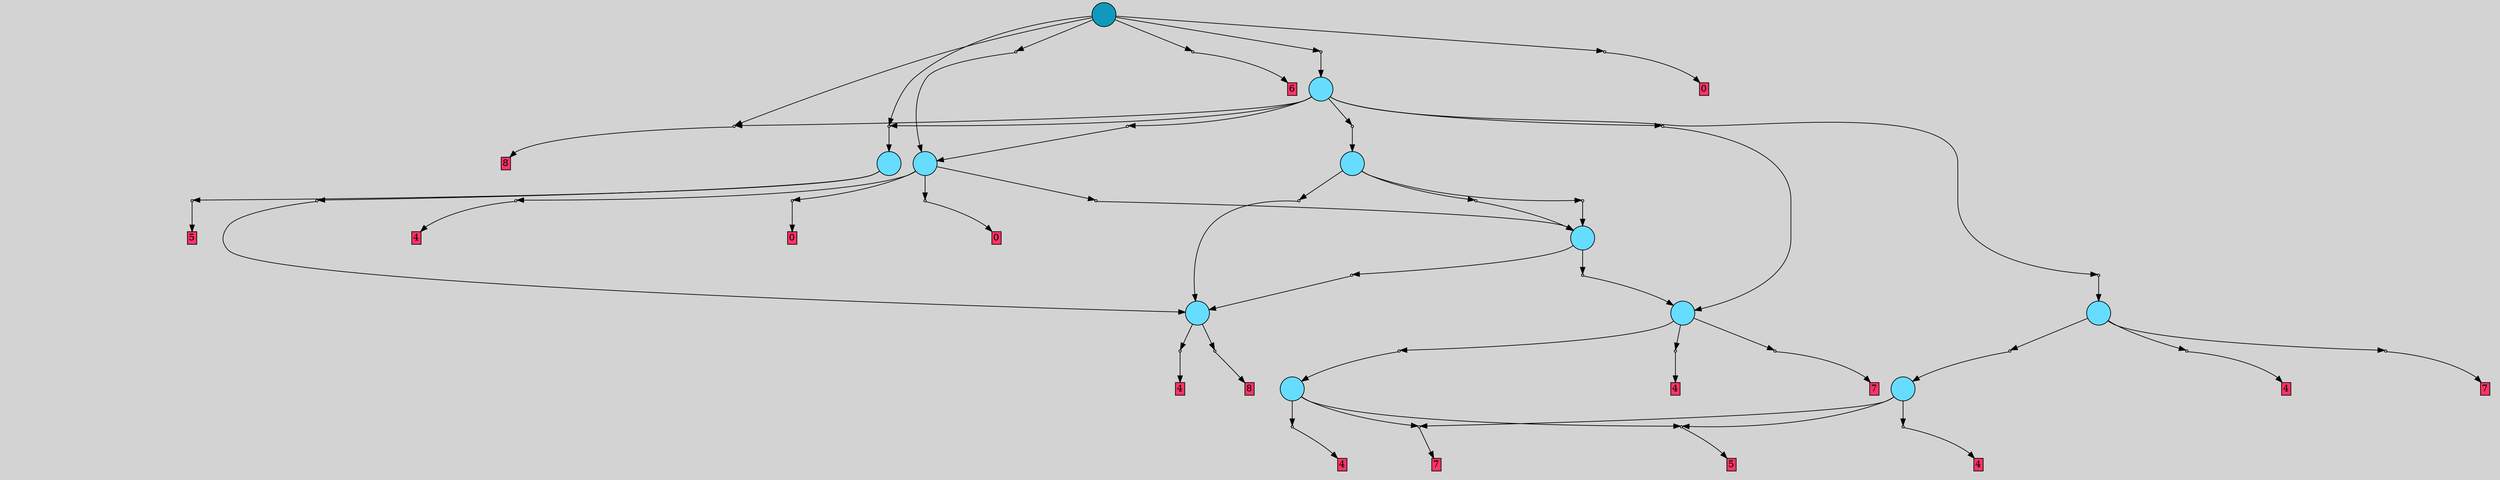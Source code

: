 // File exported with GEGELATI v1.3.1
// On the 2024-04-12 16:05:52
// With the File::TPGGraphDotExporter
digraph{
	graph[pad = "0.212, 0.055" bgcolor = lightgray]
	node[shape=circle style = filled label = ""]
		T0 [fillcolor="#66ddff"]
		T1 [fillcolor="#66ddff"]
		T2 [fillcolor="#66ddff"]
		T3 [fillcolor="#66ddff"]
		T4 [fillcolor="#66ddff"]
		T5 [fillcolor="#66ddff"]
		T6 [fillcolor="#66ddff"]
		T7 [fillcolor="#66ddff"]
		T8 [fillcolor="#66ddff"]
		T9 [fillcolor="#66ddff"]
		T10 [fillcolor="#1199bb"]
		P0 [fillcolor="#cccccc" shape=point] //
		I0 [shape=box style=invis label="4|0&3|1#3|2#2|3#4|6#2|4#2|0&#92;n"]
		P0 -> I0[style=invis]
		A0 [fillcolor="#ff3366" shape=box margin=0.03 width=0 height=0 label="4"]
		T0 -> P0 -> A0
		P1 [fillcolor="#cccccc" shape=point] //
		I1 [shape=box style=invis label=""]
		P1 -> I1[style=invis]
		A1 [fillcolor="#ff3366" shape=box margin=0.03 width=0 height=0 label="8"]
		T0 -> P1 -> A1
		P2 [fillcolor="#cccccc" shape=point] //
		I2 [shape=box style=invis label="4|0&3|1#3|2#2|3#4|6#2|4#2|0&#92;n"]
		P2 -> I2[style=invis]
		A2 [fillcolor="#ff3366" shape=box margin=0.03 width=0 height=0 label="4"]
		T1 -> P2 -> A2
		P3 [fillcolor="#cccccc" shape=point] //
		I3 [shape=box style=invis label=""]
		P3 -> I3[style=invis]
		A3 [fillcolor="#ff3366" shape=box margin=0.03 width=0 height=0 label="7"]
		T1 -> P3 -> A3
		P4 [fillcolor="#cccccc" shape=point] //
		I4 [shape=box style=invis label="2|5&3|7#2|2#2|4#0|3#1|5#2|2&#92;n1|0&0|4#0|5#1|7#4|3#3|5#0|1&#92;n"]
		P4 -> I4[style=invis]
		A4 [fillcolor="#ff3366" shape=box margin=0.03 width=0 height=0 label="5"]
		T1 -> P4 -> A4
		P5 [fillcolor="#cccccc" shape=point] //
		I5 [shape=box style=invis label="4|0&3|1#3|2#2|3#4|6#2|4#2|0&#92;n"]
		P5 -> I5[style=invis]
		A5 [fillcolor="#ff3366" shape=box margin=0.03 width=0 height=0 label="4"]
		T2 -> P5 -> A5
		T2 -> P4
		T2 -> P3
		P6 [fillcolor="#cccccc" shape=point] //
		I6 [shape=box style=invis label="4|0&3|1#3|2#2|3#4|6#2|4#2|0&#92;n"]
		P6 -> I6[style=invis]
		A6 [fillcolor="#ff3366" shape=box margin=0.03 width=0 height=0 label="4"]
		T3 -> P6 -> A6
		P7 [fillcolor="#cccccc" shape=point] //
		I7 [shape=box style=invis label="1|0&1|4#0|2#0|1#0|0#1|7#0|2&#92;n"]
		P7 -> I7[style=invis]
		A7 [fillcolor="#ff3366" shape=box margin=0.03 width=0 height=0 label="7"]
		T3 -> P7 -> A7
		P8 [fillcolor="#cccccc" shape=point] //
		I8 [shape=box style=invis label="0|0&1|2#3|2#1|3#0|3#3|4#0|2&#92;n"]
		P8 -> I8[style=invis]
		T3 -> P8 -> T1
		P9 [fillcolor="#cccccc" shape=point] //
		I9 [shape=box style=invis label="6|0&2|4#0|3#3|6#0|5#4|4#3|7&#92;n"]
		P9 -> I9[style=invis]
		A8 [fillcolor="#ff3366" shape=box margin=0.03 width=0 height=0 label="4"]
		T4 -> P9 -> A8
		P10 [fillcolor="#cccccc" shape=point] //
		I10 [shape=box style=invis label="3|0&1|1#0|2#3|3#0|4#0|1#3|4&#92;n"]
		P10 -> I10[style=invis]
		A9 [fillcolor="#ff3366" shape=box margin=0.03 width=0 height=0 label="7"]
		T4 -> P10 -> A9
		P11 [fillcolor="#cccccc" shape=point] //
		I11 [shape=box style=invis label="8|6&3|5#3|5#2|3#0|4#3|7#2|5&#92;n9|0&0|6#0|6#1|1#1|6#1|4#0|6&#92;n"]
		P11 -> I11[style=invis]
		T4 -> P11 -> T2
		P12 [fillcolor="#cccccc" shape=point] //
		I12 [shape=box style=invis label="4|0&2|5#0|5#1|4#2|5#4|6#3|5&#92;n"]
		P12 -> I12[style=invis]
		T5 -> P12 -> T3
		P13 [fillcolor="#cccccc" shape=point] //
		I13 [shape=box style=invis label="2|0&4|7#3|0#1|6#1|5#3|7#3|2&#92;n"]
		P13 -> I13[style=invis]
		T5 -> P13 -> T0
		P14 [fillcolor="#cccccc" shape=point] //
		I14 [shape=box style=invis label="2|0&1|7#3|0#1|6#1|5#4|5#3|2&#92;n"]
		P14 -> I14[style=invis]
		T6 -> P14 -> T5
		P15 [fillcolor="#cccccc" shape=point] //
		I15 [shape=box style=invis label="0|0&2|4#0|0#0|6#2|3#3|3#4|7&#92;n"]
		P15 -> I15[style=invis]
		A10 [fillcolor="#ff3366" shape=box margin=0.03 width=0 height=0 label="0"]
		T6 -> P15 -> A10
		P16 [fillcolor="#cccccc" shape=point] //
		I16 [shape=box style=invis label="10|0&2|3#3|6#1|2#4|0#4|4#1|3&#92;n"]
		P16 -> I16[style=invis]
		A11 [fillcolor="#ff3366" shape=box margin=0.03 width=0 height=0 label="0"]
		T6 -> P16 -> A11
		P17 [fillcolor="#cccccc" shape=point] //
		I17 [shape=box style=invis label="4|0&3|1#4|2#2|3#4|5#2|4#2|0&#92;n"]
		P17 -> I17[style=invis]
		A12 [fillcolor="#ff3366" shape=box margin=0.03 width=0 height=0 label="4"]
		T6 -> P17 -> A12
		P18 [fillcolor="#cccccc" shape=point] //
		I18 [shape=box style=invis label="2|0&4|7#3|0#1|6#1|5#3|5#3|2&#92;n"]
		P18 -> I18[style=invis]
		T7 -> P18 -> T0
		P19 [fillcolor="#cccccc" shape=point] //
		I19 [shape=box style=invis label="2|0&4|4#3|5#0|5#4|3#4|4#4|2&#92;n"]
		P19 -> I19[style=invis]
		A13 [fillcolor="#ff3366" shape=box margin=0.03 width=0 height=0 label="5"]
		T7 -> P19 -> A13
		P20 [fillcolor="#cccccc" shape=point] //
		I20 [shape=box style=invis label="6|0&3|6#2|4#2|5#1|3#1|5#4|5&#92;n"]
		P20 -> I20[style=invis]
		T8 -> P20 -> T0
		P21 [fillcolor="#cccccc" shape=point] //
		I21 [shape=box style=invis label="8|0&0|7#4|3#2|5#4|7#3|3#0|3&#92;n"]
		P21 -> I21[style=invis]
		T8 -> P21 -> T5
		P22 [fillcolor="#cccccc" shape=point] //
		I22 [shape=box style=invis label="2|0&1|7#3|0#1|6#1|5#1|5#3|2&#92;n"]
		P22 -> I22[style=invis]
		T8 -> P22 -> T5
		P23 [fillcolor="#cccccc" shape=point] //
		I23 [shape=box style=invis label="1|0&3|4#3|0#2|0#3|7#1|7#4|2&#92;n"]
		P23 -> I23[style=invis]
		T9 -> P23 -> T3
		P24 [fillcolor="#cccccc" shape=point] //
		I24 [shape=box style=invis label="6|0&3|1#2|4#4|3#3|0#4|3#1|1&#92;n"]
		P24 -> I24[style=invis]
		A14 [fillcolor="#ff3366" shape=box margin=0.03 width=0 height=0 label="8"]
		T9 -> P24 -> A14
		P25 [fillcolor="#cccccc" shape=point] //
		I25 [shape=box style=invis label="1|3&1|0#3|5#4|0#0|5#4|7#4|1&#92;n0|0&4|4#0|3#0|6#2|3#3|2#4|7&#92;n"]
		P25 -> I25[style=invis]
		T9 -> P25 -> T4
		P26 [fillcolor="#cccccc" shape=point] //
		I26 [shape=box style=invis label="2|0&3|5#4|4#0|4#0|3#0|6#2|7&#92;n"]
		P26 -> I26[style=invis]
		T9 -> P26 -> T7
		P27 [fillcolor="#cccccc" shape=point] //
		I27 [shape=box style=invis label="2|0&3|4#2|4#1|4#1|6#1|3#4|3&#92;n"]
		P27 -> I27[style=invis]
		T9 -> P27 -> T6
		P28 [fillcolor="#cccccc" shape=point] //
		I28 [shape=box style=invis label="2|0&1|3#3|4#3|6#1|2#0|3#0|2&#92;n"]
		P28 -> I28[style=invis]
		T9 -> P28 -> T8
		P29 [fillcolor="#cccccc" shape=point] //
		I29 [shape=box style=invis label="3|0&2|1#3|4#1|7#0|1#0|3#4|1&#92;n"]
		P29 -> I29[style=invis]
		T10 -> P29 -> T6
		P30 [fillcolor="#cccccc" shape=point] //
		I30 [shape=box style=invis label="2|0&3|5#2|0#2|0#1|1#4|5#0|4&#92;n"]
		P30 -> I30[style=invis]
		A15 [fillcolor="#ff3366" shape=box margin=0.03 width=0 height=0 label="6"]
		T10 -> P30 -> A15
		T10 -> P24
		T10 -> P26
		P31 [fillcolor="#cccccc" shape=point] //
		I31 [shape=box style=invis label="8|0&1|0#3|3#2|3#4|2#0|6#0|1&#92;n"]
		P31 -> I31[style=invis]
		T10 -> P31 -> T9
		P32 [fillcolor="#cccccc" shape=point] //
		I32 [shape=box style=invis label="7|0&3|0#4|0#4|5#2|1#1|1#4|6&#92;n"]
		P32 -> I32[style=invis]
		A16 [fillcolor="#ff3366" shape=box margin=0.03 width=0 height=0 label="0"]
		T10 -> P32 -> A16
		{ rank= same T10 }
}
